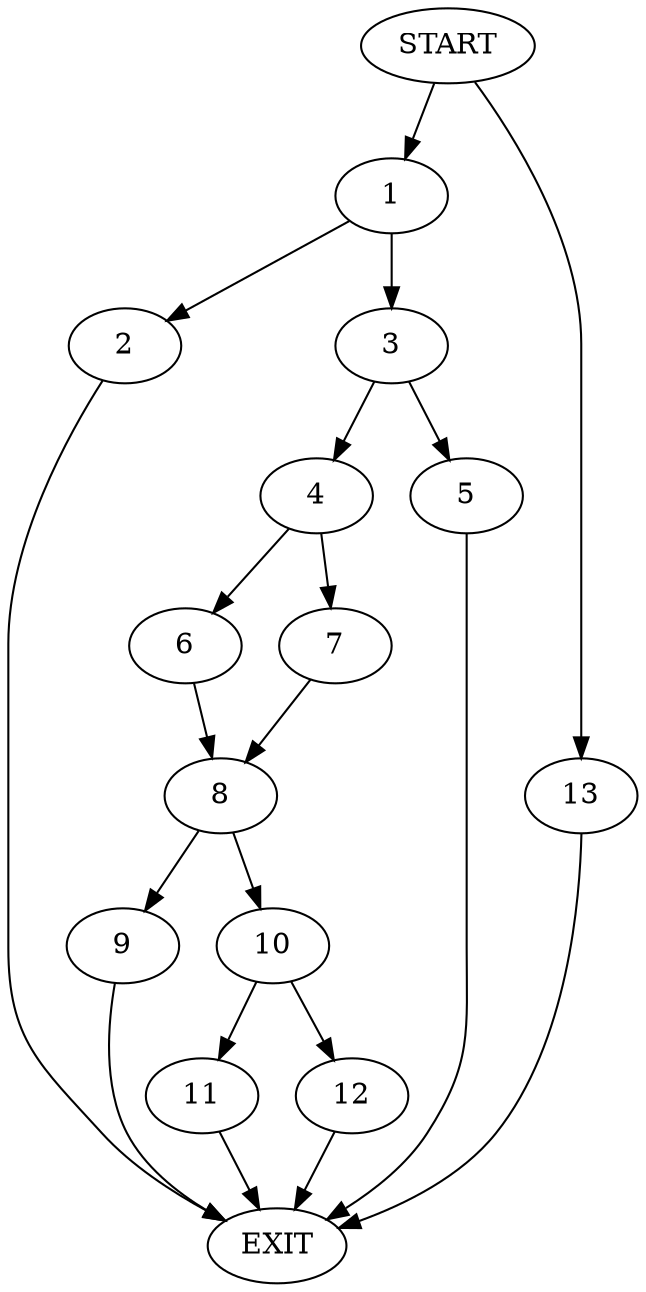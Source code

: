 digraph {
0 [label="START"]
14 [label="EXIT"]
0 -> 1
1 -> 2
1 -> 3
2 -> 14
3 -> 4
3 -> 5
4 -> 6
4 -> 7
5 -> 14
6 -> 8
7 -> 8
8 -> 9
8 -> 10
10 -> 11
10 -> 12
9 -> 14
11 -> 14
12 -> 14
0 -> 13
13 -> 14
}
